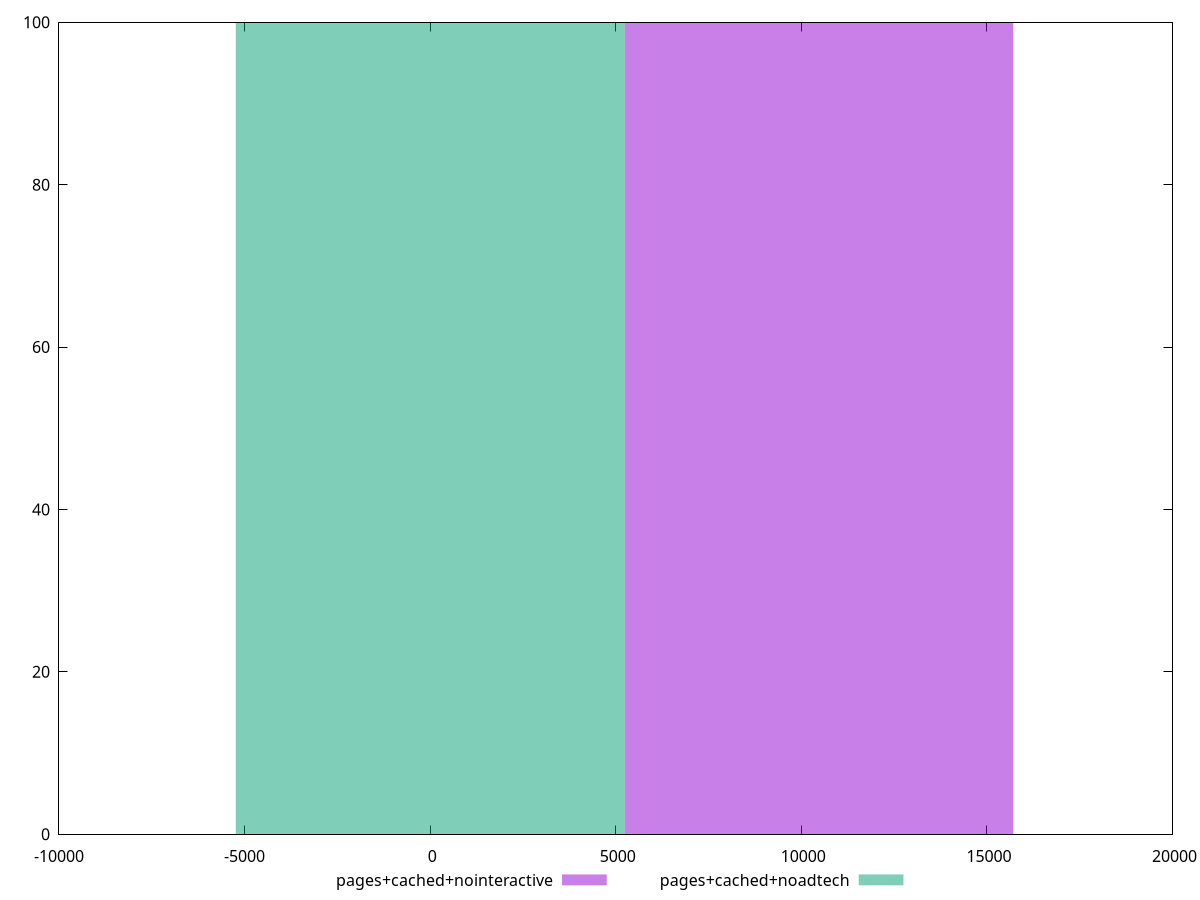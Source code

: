 reset
set terminal svg size 640, 500 enhanced background rgb 'white'
set output "reprap/interactive/comparison/histogram/3_vs_4.svg"

$pagesCachedNointeractive <<EOF
10473.05641782823 100
EOF

$pagesCachedNoadtech <<EOF
0 100
EOF

set key outside below
set boxwidth 10473.05641782823
set yrange [0:100]
set style fill transparent solid 0.5 noborder

plot \
  $pagesCachedNointeractive title "pages+cached+nointeractive" with boxes, \
  $pagesCachedNoadtech title "pages+cached+noadtech" with boxes, \


reset